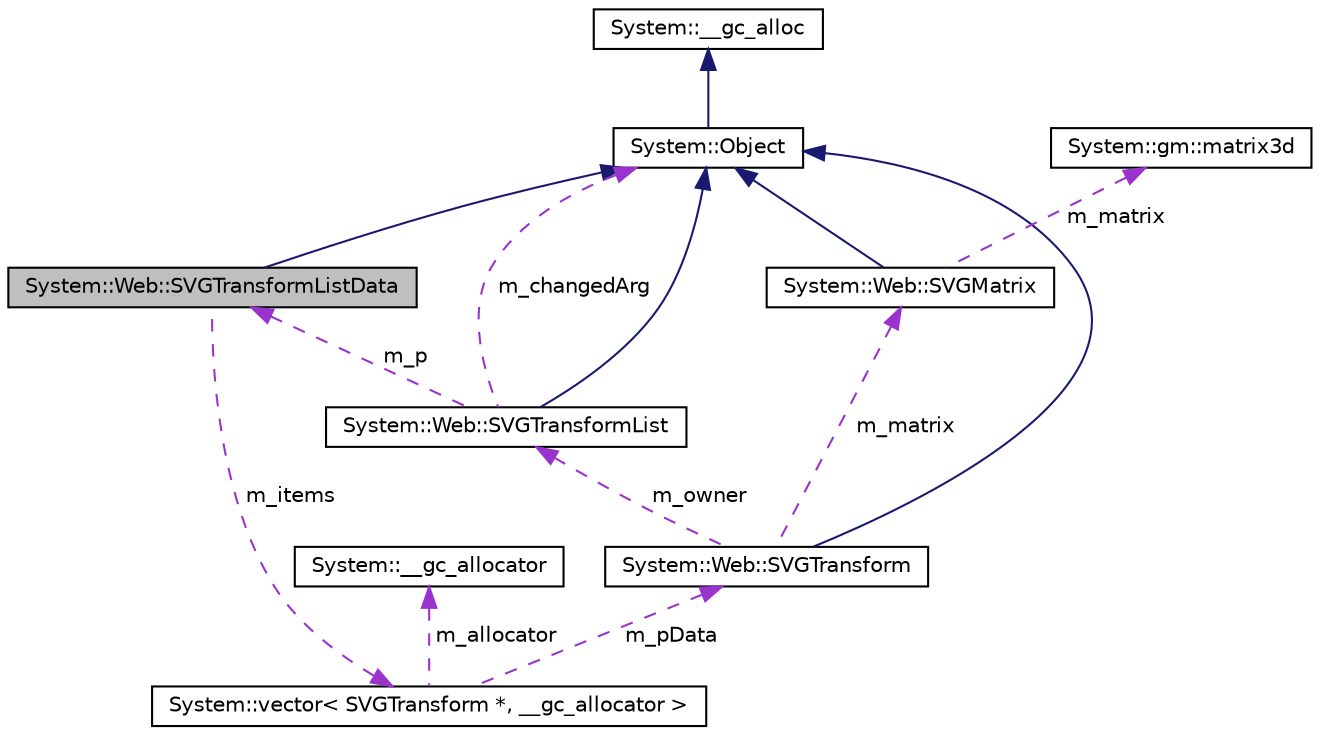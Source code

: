 digraph G
{
  edge [fontname="Helvetica",fontsize="10",labelfontname="Helvetica",labelfontsize="10"];
  node [fontname="Helvetica",fontsize="10",shape=record];
  Node1 [label="System::Web::SVGTransformListData",height=0.2,width=0.4,color="black", fillcolor="grey75", style="filled" fontcolor="black"];
  Node2 -> Node1 [dir="back",color="midnightblue",fontsize="10",style="solid",fontname="Helvetica"];
  Node2 [label="System::Object",height=0.2,width=0.4,color="black", fillcolor="white", style="filled",URL="$class_system_1_1_object.html"];
  Node3 -> Node2 [dir="back",color="midnightblue",fontsize="10",style="solid",fontname="Helvetica"];
  Node3 [label="System::__gc_alloc",height=0.2,width=0.4,color="black", fillcolor="white", style="filled",URL="$class_system_1_1____gc__alloc.html"];
  Node4 -> Node1 [dir="back",color="darkorchid3",fontsize="10",style="dashed",label=" m_items" ,fontname="Helvetica"];
  Node4 [label="System::vector\< SVGTransform *, __gc_allocator \>",height=0.2,width=0.4,color="black", fillcolor="white", style="filled",URL="$class_system_1_1vector.html"];
  Node5 -> Node4 [dir="back",color="darkorchid3",fontsize="10",style="dashed",label=" m_allocator" ,fontname="Helvetica"];
  Node5 [label="System::__gc_allocator",height=0.2,width=0.4,color="black", fillcolor="white", style="filled",URL="$class_system_1_1____gc__allocator.html"];
  Node6 -> Node4 [dir="back",color="darkorchid3",fontsize="10",style="dashed",label=" m_pData" ,fontname="Helvetica"];
  Node6 [label="System::Web::SVGTransform",height=0.2,width=0.4,color="black", fillcolor="white", style="filled",URL="$class_system_1_1_web_1_1_s_v_g_transform.html"];
  Node2 -> Node6 [dir="back",color="midnightblue",fontsize="10",style="solid",fontname="Helvetica"];
  Node7 -> Node6 [dir="back",color="darkorchid3",fontsize="10",style="dashed",label=" m_owner" ,fontname="Helvetica"];
  Node7 [label="System::Web::SVGTransformList",height=0.2,width=0.4,color="black", fillcolor="white", style="filled",URL="$class_system_1_1_web_1_1_s_v_g_transform_list.html"];
  Node2 -> Node7 [dir="back",color="midnightblue",fontsize="10",style="solid",fontname="Helvetica"];
  Node1 -> Node7 [dir="back",color="darkorchid3",fontsize="10",style="dashed",label=" m_p" ,fontname="Helvetica"];
  Node2 -> Node7 [dir="back",color="darkorchid3",fontsize="10",style="dashed",label=" m_changedArg" ,fontname="Helvetica"];
  Node8 -> Node6 [dir="back",color="darkorchid3",fontsize="10",style="dashed",label=" m_matrix" ,fontname="Helvetica"];
  Node8 [label="System::Web::SVGMatrix",height=0.2,width=0.4,color="black", fillcolor="white", style="filled",URL="$class_system_1_1_web_1_1_s_v_g_matrix.html"];
  Node2 -> Node8 [dir="back",color="midnightblue",fontsize="10",style="solid",fontname="Helvetica"];
  Node9 -> Node8 [dir="back",color="darkorchid3",fontsize="10",style="dashed",label=" m_matrix" ,fontname="Helvetica"];
  Node9 [label="System::gm::matrix3d",height=0.2,width=0.4,color="black", fillcolor="white", style="filled",URL="$class_system_1_1gm_1_1matrix3d.html"];
}
